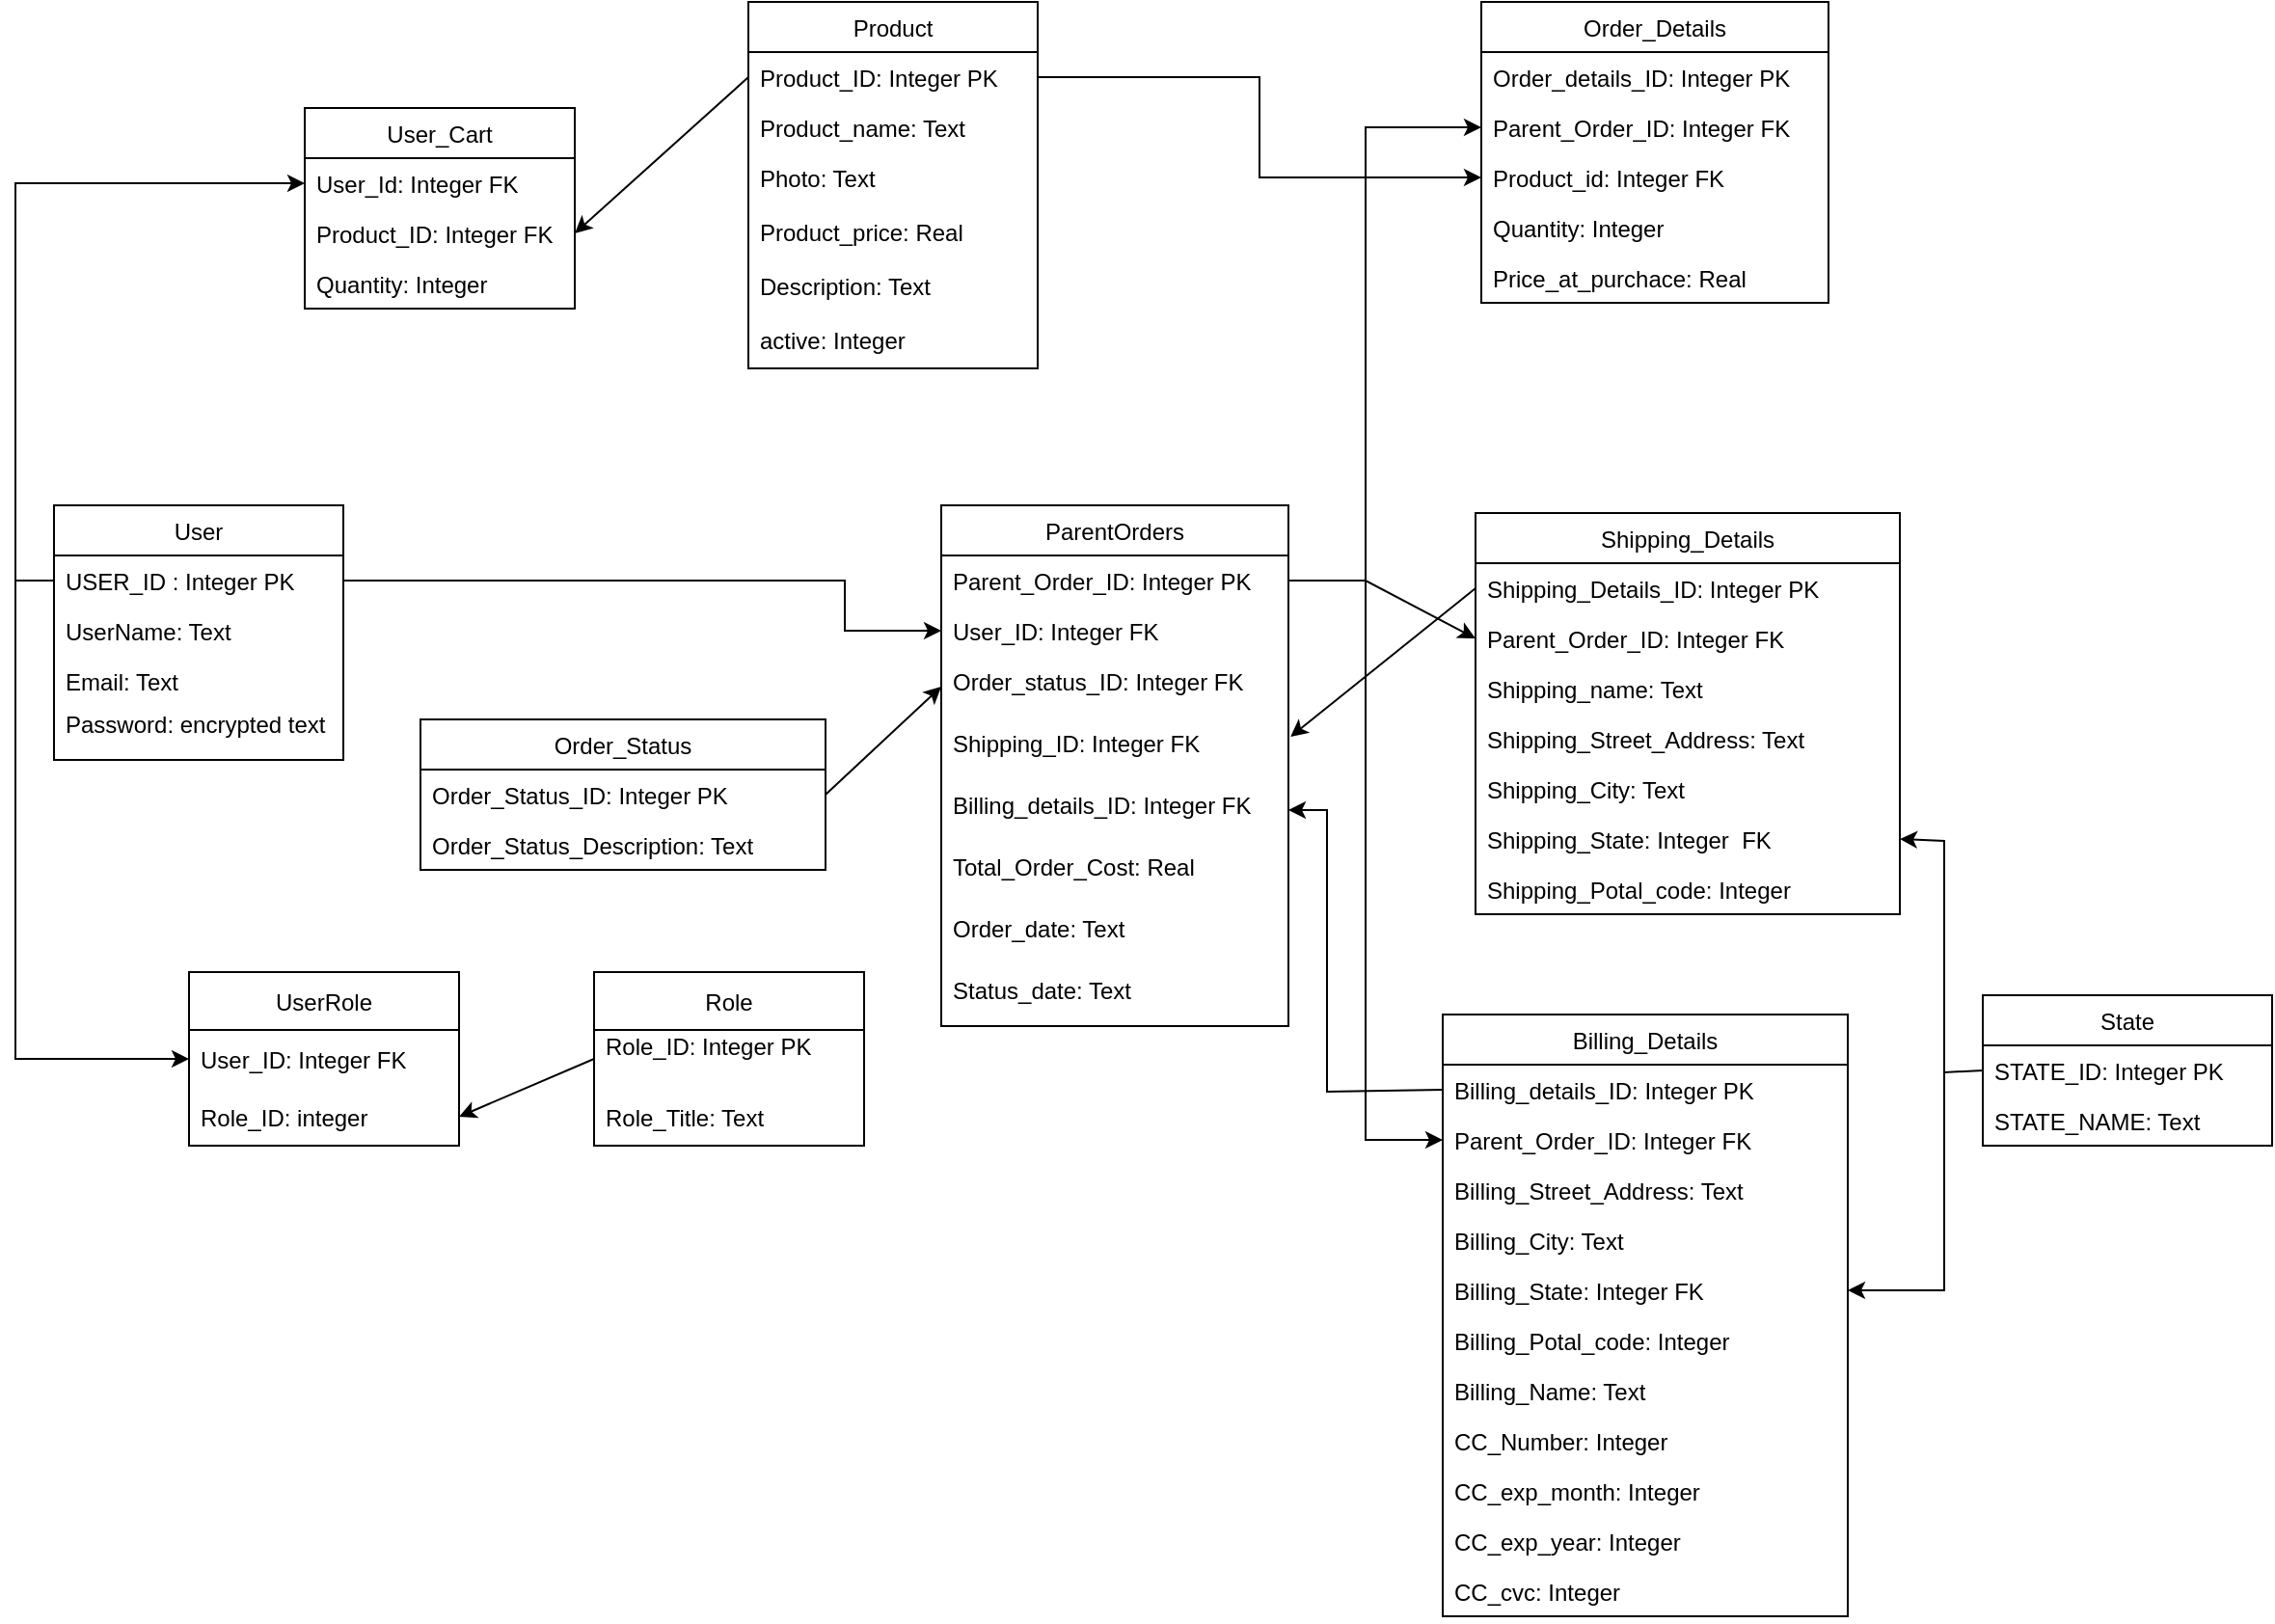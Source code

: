 <mxfile version="18.0.3" type="device"><diagram id="C5RBs43oDa-KdzZeNtuy" name="Page-1"><mxGraphModel dx="2060" dy="1152" grid="1" gridSize="10" guides="1" tooltips="1" connect="1" arrows="1" fold="1" page="1" pageScale="1" pageWidth="827" pageHeight="1169" math="0" shadow="0"><root><mxCell id="WIyWlLk6GJQsqaUBKTNV-0"/><mxCell id="WIyWlLk6GJQsqaUBKTNV-1" parent="WIyWlLk6GJQsqaUBKTNV-0"/><mxCell id="iGiwqPKMsnYSJKfFGxpK-8" value="User" style="swimlane;fontStyle=0;childLayout=stackLayout;horizontal=1;startSize=26;fillColor=none;horizontalStack=0;resizeParent=1;resizeParentMax=0;resizeLast=0;collapsible=1;marginBottom=0;" parent="WIyWlLk6GJQsqaUBKTNV-1" vertex="1"><mxGeometry x="90" y="396" width="150" height="132" as="geometry"/></mxCell><mxCell id="iGiwqPKMsnYSJKfFGxpK-9" value="USER_ID : Integer PK" style="text;strokeColor=none;fillColor=none;align=left;verticalAlign=top;spacingLeft=4;spacingRight=4;overflow=hidden;rotatable=0;points=[[0,0.5],[1,0.5]];portConstraint=eastwest;" parent="iGiwqPKMsnYSJKfFGxpK-8" vertex="1"><mxGeometry y="26" width="150" height="26" as="geometry"/></mxCell><mxCell id="iGiwqPKMsnYSJKfFGxpK-10" value="UserName: Text &#10;" style="text;strokeColor=none;fillColor=none;align=left;verticalAlign=top;spacingLeft=4;spacingRight=4;overflow=hidden;rotatable=0;points=[[0,0.5],[1,0.5]];portConstraint=eastwest;" parent="iGiwqPKMsnYSJKfFGxpK-8" vertex="1"><mxGeometry y="52" width="150" height="26" as="geometry"/></mxCell><mxCell id="iGiwqPKMsnYSJKfFGxpK-74" value="Email: Text " style="text;strokeColor=none;fillColor=none;align=left;verticalAlign=top;spacingLeft=4;spacingRight=4;overflow=hidden;rotatable=0;points=[[0,0.5],[1,0.5]];portConstraint=eastwest;" parent="iGiwqPKMsnYSJKfFGxpK-8" vertex="1"><mxGeometry y="78" width="150" height="22" as="geometry"/></mxCell><mxCell id="iGiwqPKMsnYSJKfFGxpK-11" value="Password: encrypted text" style="text;strokeColor=none;fillColor=none;align=left;verticalAlign=top;spacingLeft=4;spacingRight=4;overflow=hidden;rotatable=0;points=[[0,0.5],[1,0.5]];portConstraint=eastwest;" parent="iGiwqPKMsnYSJKfFGxpK-8" vertex="1"><mxGeometry y="100" width="150" height="32" as="geometry"/></mxCell><mxCell id="iGiwqPKMsnYSJKfFGxpK-12" value="Product" style="swimlane;fontStyle=0;childLayout=stackLayout;horizontal=1;startSize=26;fillColor=none;horizontalStack=0;resizeParent=1;resizeParentMax=0;resizeLast=0;collapsible=1;marginBottom=0;" parent="WIyWlLk6GJQsqaUBKTNV-1" vertex="1"><mxGeometry x="450" y="135" width="150" height="190" as="geometry"/></mxCell><mxCell id="iGiwqPKMsnYSJKfFGxpK-13" value="Product_ID: Integer PK" style="text;strokeColor=none;fillColor=none;align=left;verticalAlign=top;spacingLeft=4;spacingRight=4;overflow=hidden;rotatable=0;points=[[0,0.5],[1,0.5]];portConstraint=eastwest;" parent="iGiwqPKMsnYSJKfFGxpK-12" vertex="1"><mxGeometry y="26" width="150" height="26" as="geometry"/></mxCell><mxCell id="iGiwqPKMsnYSJKfFGxpK-14" value="Product_name: Text " style="text;strokeColor=none;fillColor=none;align=left;verticalAlign=top;spacingLeft=4;spacingRight=4;overflow=hidden;rotatable=0;points=[[0,0.5],[1,0.5]];portConstraint=eastwest;" parent="iGiwqPKMsnYSJKfFGxpK-12" vertex="1"><mxGeometry y="52" width="150" height="26" as="geometry"/></mxCell><mxCell id="iGiwqPKMsnYSJKfFGxpK-15" value="Photo: Text &#10;&#10;Product_price: Real&#10;&#10;Description: Text &#10;&#10;active: Integer" style="text;strokeColor=none;fillColor=none;align=left;verticalAlign=top;spacingLeft=4;spacingRight=4;overflow=hidden;rotatable=0;points=[[0,0.5],[1,0.5]];portConstraint=eastwest;" parent="iGiwqPKMsnYSJKfFGxpK-12" vertex="1"><mxGeometry y="78" width="150" height="112" as="geometry"/></mxCell><mxCell id="iGiwqPKMsnYSJKfFGxpK-16" value="ParentOrders" style="swimlane;fontStyle=0;childLayout=stackLayout;horizontal=1;startSize=26;fillColor=none;horizontalStack=0;resizeParent=1;resizeParentMax=0;resizeLast=0;collapsible=1;marginBottom=0;" parent="WIyWlLk6GJQsqaUBKTNV-1" vertex="1"><mxGeometry x="550" y="396" width="180" height="270" as="geometry"/></mxCell><mxCell id="iGiwqPKMsnYSJKfFGxpK-76" value="Parent_Order_ID: Integer PK" style="text;strokeColor=none;fillColor=none;align=left;verticalAlign=top;spacingLeft=4;spacingRight=4;overflow=hidden;rotatable=0;points=[[0,0.5],[1,0.5]];portConstraint=eastwest;" parent="iGiwqPKMsnYSJKfFGxpK-16" vertex="1"><mxGeometry y="26" width="180" height="26" as="geometry"/></mxCell><mxCell id="iGiwqPKMsnYSJKfFGxpK-38" value="User_ID: Integer FK" style="text;strokeColor=none;fillColor=none;align=left;verticalAlign=top;spacingLeft=4;spacingRight=4;overflow=hidden;rotatable=0;points=[[0,0.5],[1,0.5]];portConstraint=eastwest;" parent="iGiwqPKMsnYSJKfFGxpK-16" vertex="1"><mxGeometry y="52" width="180" height="26" as="geometry"/></mxCell><mxCell id="iGiwqPKMsnYSJKfFGxpK-19" value="Order_status_ID: Integer FK" style="text;strokeColor=none;fillColor=none;align=left;verticalAlign=top;spacingLeft=4;spacingRight=4;overflow=hidden;rotatable=0;points=[[0,0.5],[1,0.5]];portConstraint=eastwest;" parent="iGiwqPKMsnYSJKfFGxpK-16" vertex="1"><mxGeometry y="78" width="180" height="32" as="geometry"/></mxCell><mxCell id="iGiwqPKMsnYSJKfFGxpK-40" value="Shipping_ID: Integer FK" style="text;strokeColor=none;fillColor=none;align=left;verticalAlign=top;spacingLeft=4;spacingRight=4;overflow=hidden;rotatable=0;points=[[0,0.5],[1,0.5]];portConstraint=eastwest;" parent="iGiwqPKMsnYSJKfFGxpK-16" vertex="1"><mxGeometry y="110" width="180" height="32" as="geometry"/></mxCell><mxCell id="iGiwqPKMsnYSJKfFGxpK-53" value="Billing_details_ID: Integer FK" style="text;strokeColor=none;fillColor=none;align=left;verticalAlign=top;spacingLeft=4;spacingRight=4;overflow=hidden;rotatable=0;points=[[0,0.5],[1,0.5]];portConstraint=eastwest;" parent="iGiwqPKMsnYSJKfFGxpK-16" vertex="1"><mxGeometry y="142" width="180" height="32" as="geometry"/></mxCell><mxCell id="iGiwqPKMsnYSJKfFGxpK-67" value="Total_Order_Cost: Real" style="text;strokeColor=none;fillColor=none;align=left;verticalAlign=top;spacingLeft=4;spacingRight=4;overflow=hidden;rotatable=0;points=[[0,0.5],[1,0.5]];portConstraint=eastwest;" parent="iGiwqPKMsnYSJKfFGxpK-16" vertex="1"><mxGeometry y="174" width="180" height="32" as="geometry"/></mxCell><mxCell id="iGiwqPKMsnYSJKfFGxpK-95" value="Order_date: Text " style="text;strokeColor=none;fillColor=none;align=left;verticalAlign=top;spacingLeft=4;spacingRight=4;overflow=hidden;rotatable=0;points=[[0,0.5],[1,0.5]];portConstraint=eastwest;" parent="iGiwqPKMsnYSJKfFGxpK-16" vertex="1"><mxGeometry y="206" width="180" height="32" as="geometry"/></mxCell><mxCell id="iGiwqPKMsnYSJKfFGxpK-93" value="Status_date: Text " style="text;strokeColor=none;fillColor=none;align=left;verticalAlign=top;spacingLeft=4;spacingRight=4;overflow=hidden;rotatable=0;points=[[0,0.5],[1,0.5]];portConstraint=eastwest;" parent="iGiwqPKMsnYSJKfFGxpK-16" vertex="1"><mxGeometry y="238" width="180" height="32" as="geometry"/></mxCell><mxCell id="iGiwqPKMsnYSJKfFGxpK-25" value="Order_Details" style="swimlane;fontStyle=0;childLayout=stackLayout;horizontal=1;startSize=26;fillColor=none;horizontalStack=0;resizeParent=1;resizeParentMax=0;resizeLast=0;collapsible=1;marginBottom=0;" parent="WIyWlLk6GJQsqaUBKTNV-1" vertex="1"><mxGeometry x="830" y="135" width="180" height="156" as="geometry"/></mxCell><mxCell id="iGiwqPKMsnYSJKfFGxpK-26" value="Order_details_ID: Integer PK" style="text;strokeColor=none;fillColor=none;align=left;verticalAlign=top;spacingLeft=4;spacingRight=4;overflow=hidden;rotatable=0;points=[[0,0.5],[1,0.5]];portConstraint=eastwest;" parent="iGiwqPKMsnYSJKfFGxpK-25" vertex="1"><mxGeometry y="26" width="180" height="26" as="geometry"/></mxCell><mxCell id="iGiwqPKMsnYSJKfFGxpK-77" value="Parent_Order_ID: Integer FK" style="text;strokeColor=none;fillColor=none;align=left;verticalAlign=top;spacingLeft=4;spacingRight=4;overflow=hidden;rotatable=0;points=[[0,0.5],[1,0.5]];portConstraint=eastwest;" parent="iGiwqPKMsnYSJKfFGxpK-25" vertex="1"><mxGeometry y="52" width="180" height="26" as="geometry"/></mxCell><mxCell id="iGiwqPKMsnYSJKfFGxpK-27" value="Product_id: Integer FK" style="text;strokeColor=none;fillColor=none;align=left;verticalAlign=top;spacingLeft=4;spacingRight=4;overflow=hidden;rotatable=0;points=[[0,0.5],[1,0.5]];portConstraint=eastwest;" parent="iGiwqPKMsnYSJKfFGxpK-25" vertex="1"><mxGeometry y="78" width="180" height="26" as="geometry"/></mxCell><mxCell id="iGiwqPKMsnYSJKfFGxpK-28" value="Quantity: Integer " style="text;strokeColor=none;fillColor=none;align=left;verticalAlign=top;spacingLeft=4;spacingRight=4;overflow=hidden;rotatable=0;points=[[0,0.5],[1,0.5]];portConstraint=eastwest;" parent="iGiwqPKMsnYSJKfFGxpK-25" vertex="1"><mxGeometry y="104" width="180" height="26" as="geometry"/></mxCell><mxCell id="6Ojhx7w3UW0IgLMLUakV-0" value="Price_at_purchace: Real " style="text;strokeColor=none;fillColor=none;align=left;verticalAlign=top;spacingLeft=4;spacingRight=4;overflow=hidden;rotatable=0;points=[[0,0.5],[1,0.5]];portConstraint=eastwest;" vertex="1" parent="iGiwqPKMsnYSJKfFGxpK-25"><mxGeometry y="130" width="180" height="26" as="geometry"/></mxCell><mxCell id="iGiwqPKMsnYSJKfFGxpK-29" value="Order_Status" style="swimlane;fontStyle=0;childLayout=stackLayout;horizontal=1;startSize=26;fillColor=none;horizontalStack=0;resizeParent=1;resizeParentMax=0;resizeLast=0;collapsible=1;marginBottom=0;" parent="WIyWlLk6GJQsqaUBKTNV-1" vertex="1"><mxGeometry x="280" y="507" width="210" height="78" as="geometry"/></mxCell><mxCell id="iGiwqPKMsnYSJKfFGxpK-30" value="Order_Status_ID: Integer PK" style="text;strokeColor=none;fillColor=none;align=left;verticalAlign=top;spacingLeft=4;spacingRight=4;overflow=hidden;rotatable=0;points=[[0,0.5],[1,0.5]];portConstraint=eastwest;" parent="iGiwqPKMsnYSJKfFGxpK-29" vertex="1"><mxGeometry y="26" width="210" height="26" as="geometry"/></mxCell><mxCell id="iGiwqPKMsnYSJKfFGxpK-31" value="Order_Status_Description: Text " style="text;strokeColor=none;fillColor=none;align=left;verticalAlign=top;spacingLeft=4;spacingRight=4;overflow=hidden;rotatable=0;points=[[0,0.5],[1,0.5]];portConstraint=eastwest;" parent="iGiwqPKMsnYSJKfFGxpK-29" vertex="1"><mxGeometry y="52" width="210" height="26" as="geometry"/></mxCell><mxCell id="iGiwqPKMsnYSJKfFGxpK-41" value="Shipping_Details" style="swimlane;fontStyle=0;childLayout=stackLayout;horizontal=1;startSize=26;fillColor=none;horizontalStack=0;resizeParent=1;resizeParentMax=0;resizeLast=0;collapsible=1;marginBottom=0;" parent="WIyWlLk6GJQsqaUBKTNV-1" vertex="1"><mxGeometry x="827" y="400" width="220" height="208" as="geometry"/></mxCell><mxCell id="iGiwqPKMsnYSJKfFGxpK-42" value="Shipping_Details_ID: Integer PK" style="text;strokeColor=none;fillColor=none;align=left;verticalAlign=top;spacingLeft=4;spacingRight=4;overflow=hidden;rotatable=0;points=[[0,0.5],[1,0.5]];portConstraint=eastwest;" parent="iGiwqPKMsnYSJKfFGxpK-41" vertex="1"><mxGeometry y="26" width="220" height="26" as="geometry"/></mxCell><mxCell id="iGiwqPKMsnYSJKfFGxpK-43" value="Parent_Order_ID: Integer FK" style="text;strokeColor=none;fillColor=none;align=left;verticalAlign=top;spacingLeft=4;spacingRight=4;overflow=hidden;rotatable=0;points=[[0,0.5],[1,0.5]];portConstraint=eastwest;" parent="iGiwqPKMsnYSJKfFGxpK-41" vertex="1"><mxGeometry y="52" width="220" height="26" as="geometry"/></mxCell><mxCell id="iGiwqPKMsnYSJKfFGxpK-44" value="Shipping_name: Text " style="text;strokeColor=none;fillColor=none;align=left;verticalAlign=top;spacingLeft=4;spacingRight=4;overflow=hidden;rotatable=0;points=[[0,0.5],[1,0.5]];portConstraint=eastwest;" parent="iGiwqPKMsnYSJKfFGxpK-41" vertex="1"><mxGeometry y="78" width="220" height="26" as="geometry"/></mxCell><mxCell id="iGiwqPKMsnYSJKfFGxpK-45" value="Shipping_Street_Address: Text " style="text;strokeColor=none;fillColor=none;align=left;verticalAlign=top;spacingLeft=4;spacingRight=4;overflow=hidden;rotatable=0;points=[[0,0.5],[1,0.5]];portConstraint=eastwest;" parent="iGiwqPKMsnYSJKfFGxpK-41" vertex="1"><mxGeometry y="104" width="220" height="26" as="geometry"/></mxCell><mxCell id="iGiwqPKMsnYSJKfFGxpK-46" value="Shipping_City: Text " style="text;strokeColor=none;fillColor=none;align=left;verticalAlign=top;spacingLeft=4;spacingRight=4;overflow=hidden;rotatable=0;points=[[0,0.5],[1,0.5]];portConstraint=eastwest;" parent="iGiwqPKMsnYSJKfFGxpK-41" vertex="1"><mxGeometry y="130" width="220" height="26" as="geometry"/></mxCell><mxCell id="iGiwqPKMsnYSJKfFGxpK-47" value="Shipping_State: Integer  FK" style="text;strokeColor=none;fillColor=none;align=left;verticalAlign=top;spacingLeft=4;spacingRight=4;overflow=hidden;rotatable=0;points=[[0,0.5],[1,0.5]];portConstraint=eastwest;" parent="iGiwqPKMsnYSJKfFGxpK-41" vertex="1"><mxGeometry y="156" width="220" height="26" as="geometry"/></mxCell><mxCell id="iGiwqPKMsnYSJKfFGxpK-52" value="Shipping_Potal_code: Integer " style="text;strokeColor=none;fillColor=none;align=left;verticalAlign=top;spacingLeft=4;spacingRight=4;overflow=hidden;rotatable=0;points=[[0,0.5],[1,0.5]];portConstraint=eastwest;" parent="iGiwqPKMsnYSJKfFGxpK-41" vertex="1"><mxGeometry y="182" width="220" height="26" as="geometry"/></mxCell><mxCell id="iGiwqPKMsnYSJKfFGxpK-48" value="State" style="swimlane;fontStyle=0;childLayout=stackLayout;horizontal=1;startSize=26;fillColor=none;horizontalStack=0;resizeParent=1;resizeParentMax=0;resizeLast=0;collapsible=1;marginBottom=0;" parent="WIyWlLk6GJQsqaUBKTNV-1" vertex="1"><mxGeometry x="1090" y="650" width="150" height="78" as="geometry"/></mxCell><mxCell id="iGiwqPKMsnYSJKfFGxpK-49" value="STATE_ID: Integer PK" style="text;strokeColor=none;fillColor=none;align=left;verticalAlign=top;spacingLeft=4;spacingRight=4;overflow=hidden;rotatable=0;points=[[0,0.5],[1,0.5]];portConstraint=eastwest;" parent="iGiwqPKMsnYSJKfFGxpK-48" vertex="1"><mxGeometry y="26" width="150" height="26" as="geometry"/></mxCell><mxCell id="iGiwqPKMsnYSJKfFGxpK-50" value="STATE_NAME: Text " style="text;strokeColor=none;fillColor=none;align=left;verticalAlign=top;spacingLeft=4;spacingRight=4;overflow=hidden;rotatable=0;points=[[0,0.5],[1,0.5]];portConstraint=eastwest;" parent="iGiwqPKMsnYSJKfFGxpK-48" vertex="1"><mxGeometry y="52" width="150" height="26" as="geometry"/></mxCell><mxCell id="iGiwqPKMsnYSJKfFGxpK-54" value="Billing_Details" style="swimlane;fontStyle=0;childLayout=stackLayout;horizontal=1;startSize=26;fillColor=none;horizontalStack=0;resizeParent=1;resizeParentMax=0;resizeLast=0;collapsible=1;marginBottom=0;" parent="WIyWlLk6GJQsqaUBKTNV-1" vertex="1"><mxGeometry x="810" y="660" width="210" height="312" as="geometry"/></mxCell><mxCell id="iGiwqPKMsnYSJKfFGxpK-55" value="Billing_details_ID: Integer PK" style="text;strokeColor=none;fillColor=none;align=left;verticalAlign=top;spacingLeft=4;spacingRight=4;overflow=hidden;rotatable=0;points=[[0,0.5],[1,0.5]];portConstraint=eastwest;" parent="iGiwqPKMsnYSJKfFGxpK-54" vertex="1"><mxGeometry y="26" width="210" height="26" as="geometry"/></mxCell><mxCell id="iGiwqPKMsnYSJKfFGxpK-56" value="Parent_Order_ID: Integer FK" style="text;strokeColor=none;fillColor=none;align=left;verticalAlign=top;spacingLeft=4;spacingRight=4;overflow=hidden;rotatable=0;points=[[0,0.5],[1,0.5]];portConstraint=eastwest;" parent="iGiwqPKMsnYSJKfFGxpK-54" vertex="1"><mxGeometry y="52" width="210" height="26" as="geometry"/></mxCell><mxCell id="iGiwqPKMsnYSJKfFGxpK-58" value="Billing_Street_Address: Text " style="text;strokeColor=none;fillColor=none;align=left;verticalAlign=top;spacingLeft=4;spacingRight=4;overflow=hidden;rotatable=0;points=[[0,0.5],[1,0.5]];portConstraint=eastwest;" parent="iGiwqPKMsnYSJKfFGxpK-54" vertex="1"><mxGeometry y="78" width="210" height="26" as="geometry"/></mxCell><mxCell id="iGiwqPKMsnYSJKfFGxpK-59" value="Billing_City: Text " style="text;strokeColor=none;fillColor=none;align=left;verticalAlign=top;spacingLeft=4;spacingRight=4;overflow=hidden;rotatable=0;points=[[0,0.5],[1,0.5]];portConstraint=eastwest;" parent="iGiwqPKMsnYSJKfFGxpK-54" vertex="1"><mxGeometry y="104" width="210" height="26" as="geometry"/></mxCell><mxCell id="iGiwqPKMsnYSJKfFGxpK-60" value="Billing_State: Integer FK" style="text;strokeColor=none;fillColor=none;align=left;verticalAlign=top;spacingLeft=4;spacingRight=4;overflow=hidden;rotatable=0;points=[[0,0.5],[1,0.5]];portConstraint=eastwest;" parent="iGiwqPKMsnYSJKfFGxpK-54" vertex="1"><mxGeometry y="130" width="210" height="26" as="geometry"/></mxCell><mxCell id="iGiwqPKMsnYSJKfFGxpK-61" value="Billing_Potal_code: Integer " style="text;strokeColor=none;fillColor=none;align=left;verticalAlign=top;spacingLeft=4;spacingRight=4;overflow=hidden;rotatable=0;points=[[0,0.5],[1,0.5]];portConstraint=eastwest;" parent="iGiwqPKMsnYSJKfFGxpK-54" vertex="1"><mxGeometry y="156" width="210" height="26" as="geometry"/></mxCell><mxCell id="iGiwqPKMsnYSJKfFGxpK-62" value="Billing_Name: Text " style="text;strokeColor=none;fillColor=none;align=left;verticalAlign=top;spacingLeft=4;spacingRight=4;overflow=hidden;rotatable=0;points=[[0,0.5],[1,0.5]];portConstraint=eastwest;" parent="iGiwqPKMsnYSJKfFGxpK-54" vertex="1"><mxGeometry y="182" width="210" height="26" as="geometry"/></mxCell><mxCell id="iGiwqPKMsnYSJKfFGxpK-63" value="CC_Number: Integer " style="text;strokeColor=none;fillColor=none;align=left;verticalAlign=top;spacingLeft=4;spacingRight=4;overflow=hidden;rotatable=0;points=[[0,0.5],[1,0.5]];portConstraint=eastwest;" parent="iGiwqPKMsnYSJKfFGxpK-54" vertex="1"><mxGeometry y="208" width="210" height="26" as="geometry"/></mxCell><mxCell id="iGiwqPKMsnYSJKfFGxpK-64" value="CC_exp_month: Integer &#10;" style="text;strokeColor=none;fillColor=none;align=left;verticalAlign=top;spacingLeft=4;spacingRight=4;overflow=hidden;rotatable=0;points=[[0,0.5],[1,0.5]];portConstraint=eastwest;" parent="iGiwqPKMsnYSJKfFGxpK-54" vertex="1"><mxGeometry y="234" width="210" height="26" as="geometry"/></mxCell><mxCell id="iGiwqPKMsnYSJKfFGxpK-65" value="CC_exp_year: Integer &#10;" style="text;strokeColor=none;fillColor=none;align=left;verticalAlign=top;spacingLeft=4;spacingRight=4;overflow=hidden;rotatable=0;points=[[0,0.5],[1,0.5]];portConstraint=eastwest;" parent="iGiwqPKMsnYSJKfFGxpK-54" vertex="1"><mxGeometry y="260" width="210" height="26" as="geometry"/></mxCell><mxCell id="iGiwqPKMsnYSJKfFGxpK-92" value="CC_cvc: Integer &#10;" style="text;strokeColor=none;fillColor=none;align=left;verticalAlign=top;spacingLeft=4;spacingRight=4;overflow=hidden;rotatable=0;points=[[0,0.5],[1,0.5]];portConstraint=eastwest;" parent="iGiwqPKMsnYSJKfFGxpK-54" vertex="1"><mxGeometry y="286" width="210" height="26" as="geometry"/></mxCell><mxCell id="iGiwqPKMsnYSJKfFGxpK-68" value="User_Cart" style="swimlane;fontStyle=0;childLayout=stackLayout;horizontal=1;startSize=26;fillColor=none;horizontalStack=0;resizeParent=1;resizeParentMax=0;resizeLast=0;collapsible=1;marginBottom=0;" parent="WIyWlLk6GJQsqaUBKTNV-1" vertex="1"><mxGeometry x="220" y="190" width="140" height="104" as="geometry"/></mxCell><mxCell id="iGiwqPKMsnYSJKfFGxpK-69" value="User_Id: Integer FK" style="text;strokeColor=none;fillColor=none;align=left;verticalAlign=top;spacingLeft=4;spacingRight=4;overflow=hidden;rotatable=0;points=[[0,0.5],[1,0.5]];portConstraint=eastwest;" parent="iGiwqPKMsnYSJKfFGxpK-68" vertex="1"><mxGeometry y="26" width="140" height="26" as="geometry"/></mxCell><mxCell id="iGiwqPKMsnYSJKfFGxpK-70" value="Product_ID: Integer FK" style="text;strokeColor=none;fillColor=none;align=left;verticalAlign=top;spacingLeft=4;spacingRight=4;overflow=hidden;rotatable=0;points=[[0,0.5],[1,0.5]];portConstraint=eastwest;" parent="iGiwqPKMsnYSJKfFGxpK-68" vertex="1"><mxGeometry y="52" width="140" height="26" as="geometry"/></mxCell><mxCell id="iGiwqPKMsnYSJKfFGxpK-75" value="Quantity: Integer" style="text;strokeColor=none;fillColor=none;align=left;verticalAlign=top;spacingLeft=4;spacingRight=4;overflow=hidden;rotatable=0;points=[[0,0.5],[1,0.5]];portConstraint=eastwest;" parent="iGiwqPKMsnYSJKfFGxpK-68" vertex="1"><mxGeometry y="78" width="140" height="26" as="geometry"/></mxCell><mxCell id="iGiwqPKMsnYSJKfFGxpK-84" style="edgeStyle=orthogonalEdgeStyle;rounded=0;orthogonalLoop=1;jettySize=auto;html=1;exitX=1;exitY=0.5;exitDx=0;exitDy=0;entryX=0;entryY=0.5;entryDx=0;entryDy=0;" parent="WIyWlLk6GJQsqaUBKTNV-1" source="iGiwqPKMsnYSJKfFGxpK-76" target="iGiwqPKMsnYSJKfFGxpK-77" edge="1"><mxGeometry relative="1" as="geometry"><mxPoint x="730" y="461" as="sourcePoint"/><mxPoint x="810" y="230" as="targetPoint"/><Array as="points"><mxPoint x="770" y="435"/><mxPoint x="770" y="200"/></Array></mxGeometry></mxCell><mxCell id="iGiwqPKMsnYSJKfFGxpK-87" style="edgeStyle=orthogonalEdgeStyle;rounded=0;orthogonalLoop=1;jettySize=auto;html=1;exitX=1;exitY=0.5;exitDx=0;exitDy=0;entryX=0;entryY=0.5;entryDx=0;entryDy=0;" parent="WIyWlLk6GJQsqaUBKTNV-1" source="iGiwqPKMsnYSJKfFGxpK-13" target="iGiwqPKMsnYSJKfFGxpK-27" edge="1"><mxGeometry relative="1" as="geometry"/></mxCell><mxCell id="iGiwqPKMsnYSJKfFGxpK-89" style="edgeStyle=orthogonalEdgeStyle;rounded=0;orthogonalLoop=1;jettySize=auto;html=1;exitX=0;exitY=0.5;exitDx=0;exitDy=0;" parent="WIyWlLk6GJQsqaUBKTNV-1" source="iGiwqPKMsnYSJKfFGxpK-9" target="iGiwqPKMsnYSJKfFGxpK-69" edge="1"><mxGeometry relative="1" as="geometry"/></mxCell><mxCell id="iGiwqPKMsnYSJKfFGxpK-90" style="edgeStyle=orthogonalEdgeStyle;rounded=0;orthogonalLoop=1;jettySize=auto;html=1;exitX=1;exitY=0.5;exitDx=0;exitDy=0;entryX=0;entryY=0.5;entryDx=0;entryDy=0;" parent="WIyWlLk6GJQsqaUBKTNV-1" source="iGiwqPKMsnYSJKfFGxpK-9" target="iGiwqPKMsnYSJKfFGxpK-38" edge="1"><mxGeometry relative="1" as="geometry"><Array as="points"><mxPoint x="500" y="435"/><mxPoint x="500" y="461"/></Array></mxGeometry></mxCell><mxCell id="TtzSRFe-oVK7s2BHwMS3-0" value="" style="endArrow=classic;html=1;rounded=0;entryX=1.006;entryY=0.313;entryDx=0;entryDy=0;entryPerimeter=0;exitX=0;exitY=0.5;exitDx=0;exitDy=0;" parent="WIyWlLk6GJQsqaUBKTNV-1" source="iGiwqPKMsnYSJKfFGxpK-42" target="iGiwqPKMsnYSJKfFGxpK-40" edge="1"><mxGeometry width="50" height="50" relative="1" as="geometry"><mxPoint x="800" y="610" as="sourcePoint"/><mxPoint x="850" y="560" as="targetPoint"/><Array as="points"/></mxGeometry></mxCell><mxCell id="TtzSRFe-oVK7s2BHwMS3-1" value="" style="endArrow=classic;html=1;rounded=0;exitX=0;exitY=0.5;exitDx=0;exitDy=0;entryX=1;entryY=0.5;entryDx=0;entryDy=0;" parent="WIyWlLk6GJQsqaUBKTNV-1" source="iGiwqPKMsnYSJKfFGxpK-55" target="iGiwqPKMsnYSJKfFGxpK-53" edge="1"><mxGeometry width="50" height="50" relative="1" as="geometry"><mxPoint x="800" y="570" as="sourcePoint"/><mxPoint x="850" y="520" as="targetPoint"/><Array as="points"><mxPoint x="750" y="700"/><mxPoint x="750" y="554"/></Array></mxGeometry></mxCell><mxCell id="TtzSRFe-oVK7s2BHwMS3-2" value="" style="endArrow=classic;html=1;rounded=0;exitX=1;exitY=0.5;exitDx=0;exitDy=0;entryX=0;entryY=0.5;entryDx=0;entryDy=0;" parent="WIyWlLk6GJQsqaUBKTNV-1" source="iGiwqPKMsnYSJKfFGxpK-30" target="iGiwqPKMsnYSJKfFGxpK-19" edge="1"><mxGeometry width="50" height="50" relative="1" as="geometry"><mxPoint x="800" y="570" as="sourcePoint"/><mxPoint x="850" y="520" as="targetPoint"/></mxGeometry></mxCell><mxCell id="TtzSRFe-oVK7s2BHwMS3-3" value="" style="endArrow=classic;html=1;rounded=0;exitX=0;exitY=0.5;exitDx=0;exitDy=0;entryX=1;entryY=0.5;entryDx=0;entryDy=0;" parent="WIyWlLk6GJQsqaUBKTNV-1" source="iGiwqPKMsnYSJKfFGxpK-49" target="iGiwqPKMsnYSJKfFGxpK-47" edge="1"><mxGeometry width="50" height="50" relative="1" as="geometry"><mxPoint x="800" y="570" as="sourcePoint"/><mxPoint x="1120" y="420" as="targetPoint"/><Array as="points"><mxPoint x="1070" y="690"/><mxPoint x="1070" y="570"/></Array></mxGeometry></mxCell><mxCell id="TtzSRFe-oVK7s2BHwMS3-4" value="" style="endArrow=classic;html=1;rounded=0;entryX=1;entryY=0.5;entryDx=0;entryDy=0;" parent="WIyWlLk6GJQsqaUBKTNV-1" target="iGiwqPKMsnYSJKfFGxpK-60" edge="1"><mxGeometry width="50" height="50" relative="1" as="geometry"><mxPoint x="1070" y="690" as="sourcePoint"/><mxPoint x="850" y="520" as="targetPoint"/><Array as="points"><mxPoint x="1070" y="803"/></Array></mxGeometry></mxCell><mxCell id="TtzSRFe-oVK7s2BHwMS3-5" value="" style="endArrow=classic;html=1;rounded=0;exitX=0;exitY=0.5;exitDx=0;exitDy=0;entryX=1;entryY=0.5;entryDx=0;entryDy=0;" parent="WIyWlLk6GJQsqaUBKTNV-1" source="iGiwqPKMsnYSJKfFGxpK-13" target="iGiwqPKMsnYSJKfFGxpK-70" edge="1"><mxGeometry width="50" height="50" relative="1" as="geometry"><mxPoint x="800" y="570" as="sourcePoint"/><mxPoint x="850" y="520" as="targetPoint"/></mxGeometry></mxCell><mxCell id="TtzSRFe-oVK7s2BHwMS3-6" value="" style="endArrow=classic;html=1;rounded=0;entryX=0;entryY=0.5;entryDx=0;entryDy=0;" parent="WIyWlLk6GJQsqaUBKTNV-1" target="iGiwqPKMsnYSJKfFGxpK-56" edge="1"><mxGeometry width="50" height="50" relative="1" as="geometry"><mxPoint x="770" y="430" as="sourcePoint"/><mxPoint x="770" y="760" as="targetPoint"/><Array as="points"><mxPoint x="770" y="725"/></Array></mxGeometry></mxCell><mxCell id="TtzSRFe-oVK7s2BHwMS3-7" value="" style="endArrow=classic;html=1;rounded=0;entryX=0;entryY=0.5;entryDx=0;entryDy=0;exitX=1;exitY=0.5;exitDx=0;exitDy=0;" parent="WIyWlLk6GJQsqaUBKTNV-1" source="iGiwqPKMsnYSJKfFGxpK-76" target="iGiwqPKMsnYSJKfFGxpK-43" edge="1"><mxGeometry width="50" height="50" relative="1" as="geometry"><mxPoint x="800" y="420" as="sourcePoint"/><mxPoint x="850" y="520" as="targetPoint"/><Array as="points"><mxPoint x="770" y="435"/></Array></mxGeometry></mxCell><mxCell id="Mml20Vz_goPtPCMM8cK--0" value="Role" style="swimlane;fontStyle=0;childLayout=stackLayout;horizontal=1;startSize=30;horizontalStack=0;resizeParent=1;resizeParentMax=0;resizeLast=0;collapsible=1;marginBottom=0;" parent="WIyWlLk6GJQsqaUBKTNV-1" vertex="1"><mxGeometry x="370" y="638" width="140" height="90" as="geometry"/></mxCell><mxCell id="Mml20Vz_goPtPCMM8cK--1" value="Role_ID: Integer PK   &#10;" style="text;strokeColor=none;fillColor=none;align=left;verticalAlign=middle;spacingLeft=4;spacingRight=4;overflow=hidden;points=[[0,0.5],[1,0.5]];portConstraint=eastwest;rotatable=0;" parent="Mml20Vz_goPtPCMM8cK--0" vertex="1"><mxGeometry y="30" width="140" height="30" as="geometry"/></mxCell><mxCell id="Mml20Vz_goPtPCMM8cK--2" value="Role_Title: Text" style="text;strokeColor=none;fillColor=none;align=left;verticalAlign=middle;spacingLeft=4;spacingRight=4;overflow=hidden;points=[[0,0.5],[1,0.5]];portConstraint=eastwest;rotatable=0;" parent="Mml20Vz_goPtPCMM8cK--0" vertex="1"><mxGeometry y="60" width="140" height="30" as="geometry"/></mxCell><mxCell id="Mml20Vz_goPtPCMM8cK--5" value="UserRole" style="swimlane;fontStyle=0;childLayout=stackLayout;horizontal=1;startSize=30;horizontalStack=0;resizeParent=1;resizeParentMax=0;resizeLast=0;collapsible=1;marginBottom=0;" parent="WIyWlLk6GJQsqaUBKTNV-1" vertex="1"><mxGeometry x="160" y="638" width="140" height="90" as="geometry"/></mxCell><mxCell id="Mml20Vz_goPtPCMM8cK--6" value="User_ID: Integer FK" style="text;strokeColor=none;fillColor=none;align=left;verticalAlign=middle;spacingLeft=4;spacingRight=4;overflow=hidden;points=[[0,0.5],[1,0.5]];portConstraint=eastwest;rotatable=0;" parent="Mml20Vz_goPtPCMM8cK--5" vertex="1"><mxGeometry y="30" width="140" height="30" as="geometry"/></mxCell><mxCell id="Mml20Vz_goPtPCMM8cK--8" value="Role_ID: integer" style="text;strokeColor=none;fillColor=none;align=left;verticalAlign=middle;spacingLeft=4;spacingRight=4;overflow=hidden;points=[[0,0.5],[1,0.5]];portConstraint=eastwest;rotatable=0;" parent="Mml20Vz_goPtPCMM8cK--5" vertex="1"><mxGeometry y="60" width="140" height="30" as="geometry"/></mxCell><mxCell id="Mml20Vz_goPtPCMM8cK--9" value="" style="endArrow=classic;html=1;rounded=0;exitX=0;exitY=0.5;exitDx=0;exitDy=0;entryX=0;entryY=0.5;entryDx=0;entryDy=0;" parent="WIyWlLk6GJQsqaUBKTNV-1" source="iGiwqPKMsnYSJKfFGxpK-9" target="Mml20Vz_goPtPCMM8cK--6" edge="1"><mxGeometry width="50" height="50" relative="1" as="geometry"><mxPoint x="800" y="610" as="sourcePoint"/><mxPoint x="160" y="640" as="targetPoint"/><Array as="points"><mxPoint x="70" y="435"/><mxPoint x="70" y="683"/></Array></mxGeometry></mxCell><mxCell id="Mml20Vz_goPtPCMM8cK--10" value="" style="endArrow=classic;html=1;rounded=0;exitX=0;exitY=0.5;exitDx=0;exitDy=0;entryX=1;entryY=0.5;entryDx=0;entryDy=0;" parent="WIyWlLk6GJQsqaUBKTNV-1" source="Mml20Vz_goPtPCMM8cK--1" target="Mml20Vz_goPtPCMM8cK--8" edge="1"><mxGeometry width="50" height="50" relative="1" as="geometry"><mxPoint x="800" y="610" as="sourcePoint"/><mxPoint x="850" y="560" as="targetPoint"/></mxGeometry></mxCell></root></mxGraphModel></diagram></mxfile>